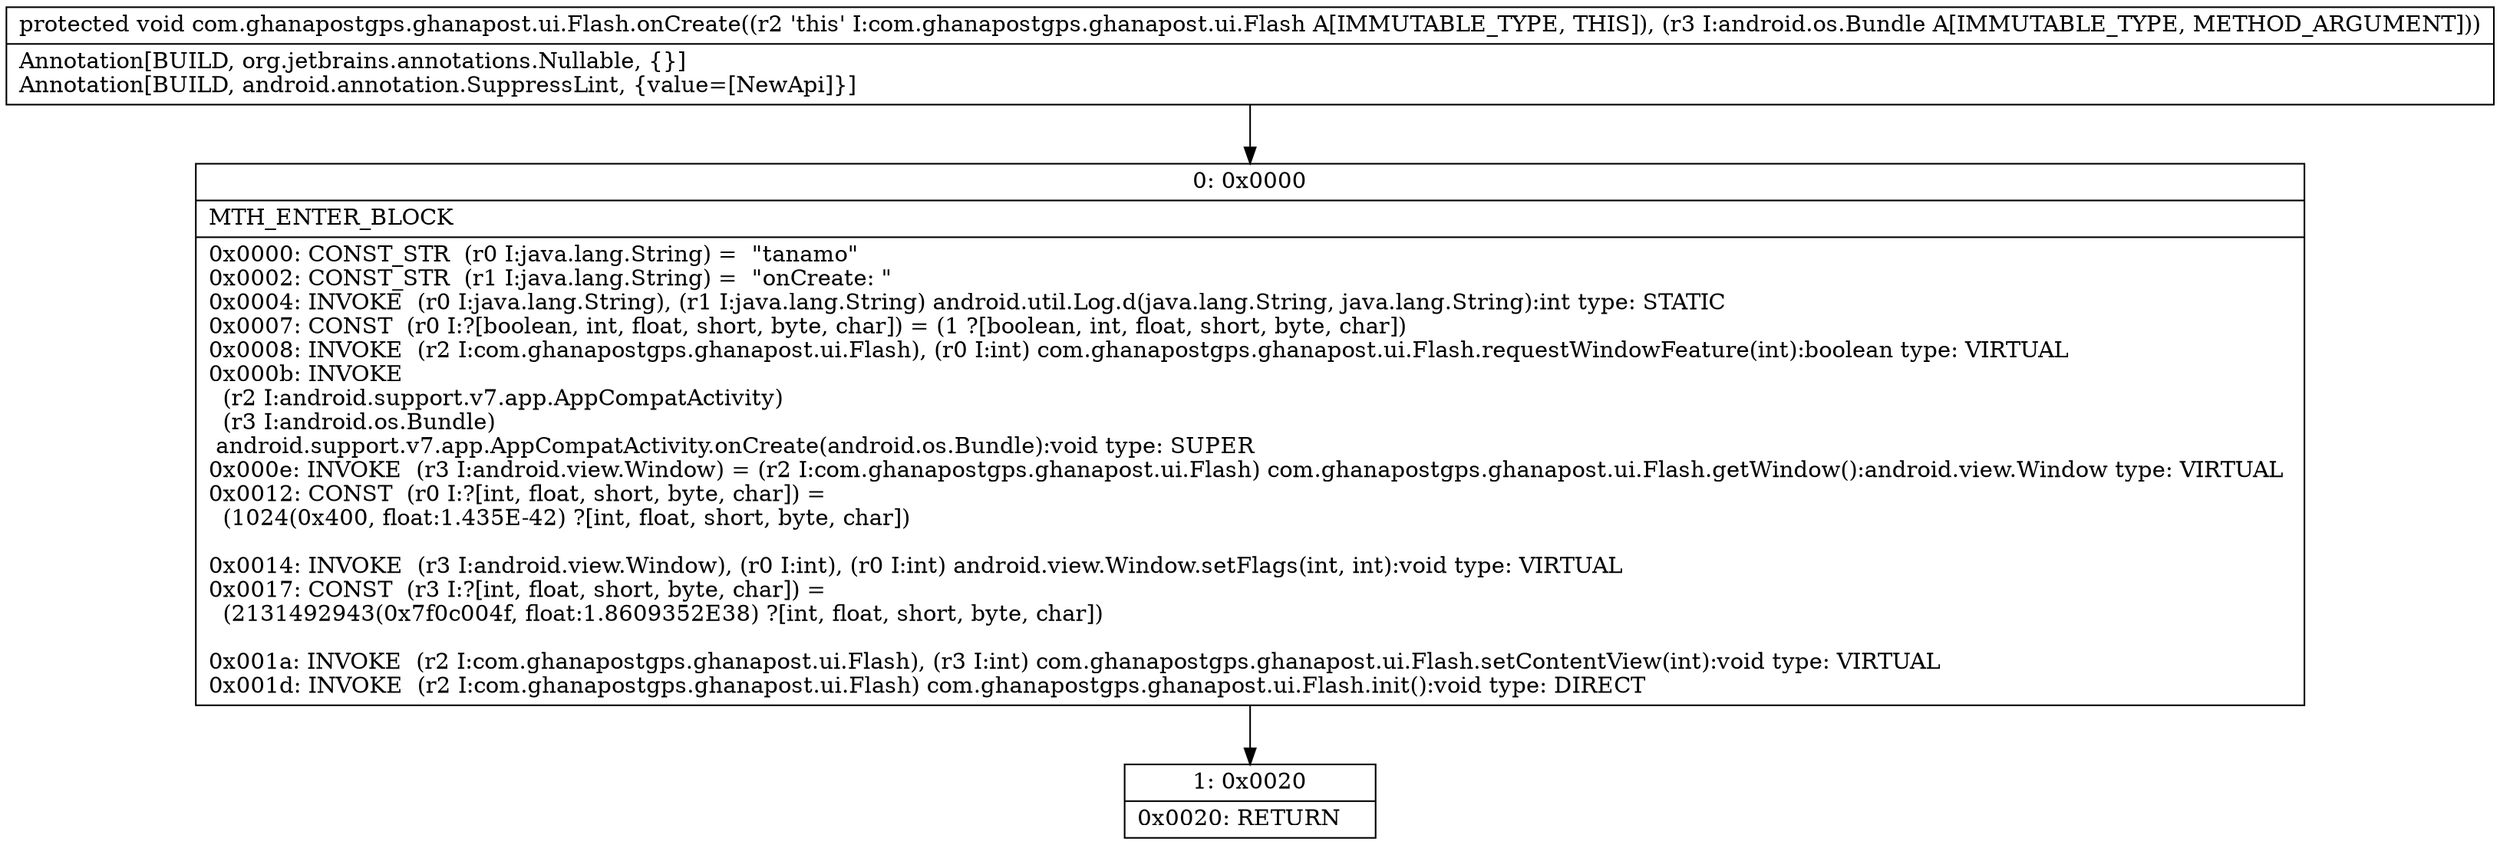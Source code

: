 digraph "CFG forcom.ghanapostgps.ghanapost.ui.Flash.onCreate(Landroid\/os\/Bundle;)V" {
Node_0 [shape=record,label="{0\:\ 0x0000|MTH_ENTER_BLOCK\l|0x0000: CONST_STR  (r0 I:java.lang.String) =  \"tanamo\" \l0x0002: CONST_STR  (r1 I:java.lang.String) =  \"onCreate: \" \l0x0004: INVOKE  (r0 I:java.lang.String), (r1 I:java.lang.String) android.util.Log.d(java.lang.String, java.lang.String):int type: STATIC \l0x0007: CONST  (r0 I:?[boolean, int, float, short, byte, char]) = (1 ?[boolean, int, float, short, byte, char]) \l0x0008: INVOKE  (r2 I:com.ghanapostgps.ghanapost.ui.Flash), (r0 I:int) com.ghanapostgps.ghanapost.ui.Flash.requestWindowFeature(int):boolean type: VIRTUAL \l0x000b: INVOKE  \l  (r2 I:android.support.v7.app.AppCompatActivity)\l  (r3 I:android.os.Bundle)\l android.support.v7.app.AppCompatActivity.onCreate(android.os.Bundle):void type: SUPER \l0x000e: INVOKE  (r3 I:android.view.Window) = (r2 I:com.ghanapostgps.ghanapost.ui.Flash) com.ghanapostgps.ghanapost.ui.Flash.getWindow():android.view.Window type: VIRTUAL \l0x0012: CONST  (r0 I:?[int, float, short, byte, char]) = \l  (1024(0x400, float:1.435E\-42) ?[int, float, short, byte, char])\l \l0x0014: INVOKE  (r3 I:android.view.Window), (r0 I:int), (r0 I:int) android.view.Window.setFlags(int, int):void type: VIRTUAL \l0x0017: CONST  (r3 I:?[int, float, short, byte, char]) = \l  (2131492943(0x7f0c004f, float:1.8609352E38) ?[int, float, short, byte, char])\l \l0x001a: INVOKE  (r2 I:com.ghanapostgps.ghanapost.ui.Flash), (r3 I:int) com.ghanapostgps.ghanapost.ui.Flash.setContentView(int):void type: VIRTUAL \l0x001d: INVOKE  (r2 I:com.ghanapostgps.ghanapost.ui.Flash) com.ghanapostgps.ghanapost.ui.Flash.init():void type: DIRECT \l}"];
Node_1 [shape=record,label="{1\:\ 0x0020|0x0020: RETURN   \l}"];
MethodNode[shape=record,label="{protected void com.ghanapostgps.ghanapost.ui.Flash.onCreate((r2 'this' I:com.ghanapostgps.ghanapost.ui.Flash A[IMMUTABLE_TYPE, THIS]), (r3 I:android.os.Bundle A[IMMUTABLE_TYPE, METHOD_ARGUMENT]))  | Annotation[BUILD, org.jetbrains.annotations.Nullable, \{\}]\lAnnotation[BUILD, android.annotation.SuppressLint, \{value=[NewApi]\}]\l}"];
MethodNode -> Node_0;
Node_0 -> Node_1;
}

